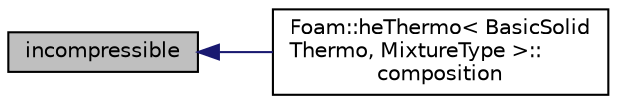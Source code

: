 digraph "incompressible"
{
  bgcolor="transparent";
  edge [fontname="Helvetica",fontsize="10",labelfontname="Helvetica",labelfontsize="10"];
  node [fontname="Helvetica",fontsize="10",shape=record];
  rankdir="LR";
  Node1 [label="incompressible",height=0.2,width=0.4,color="black", fillcolor="grey75", style="filled", fontcolor="black"];
  Node1 -> Node2 [dir="back",color="midnightblue",fontsize="10",style="solid",fontname="Helvetica"];
  Node2 [label="Foam::heThermo\< BasicSolid\lThermo, MixtureType \>::\lcomposition",height=0.2,width=0.4,color="black",URL="$a01018.html#a154e315bf2ff7c71053e47d33a3b3033",tooltip="Return the compostion of the mixture. "];
}
